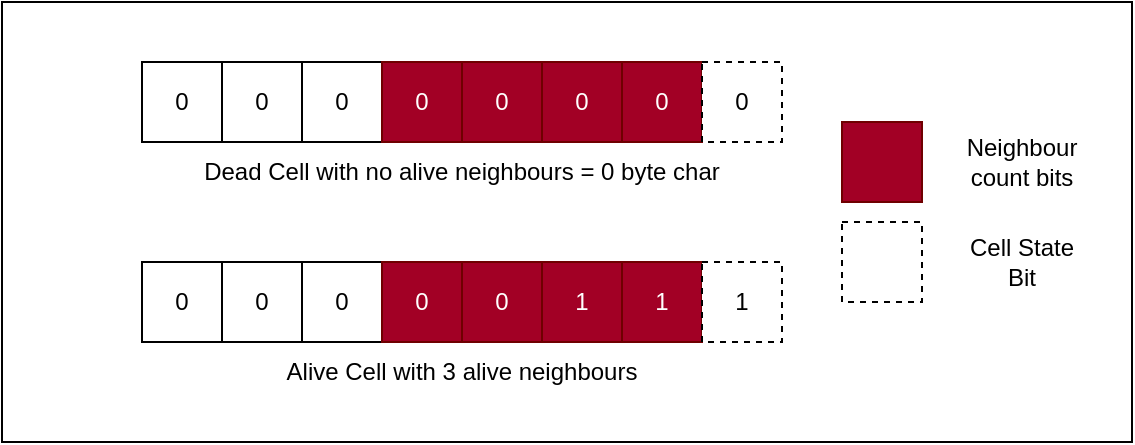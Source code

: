 <mxfile>
    <diagram id="QC9lww7xjcVp7jGjiyGN" name="cell-state">
        <mxGraphModel dx="610" dy="756" grid="1" gridSize="10" guides="1" tooltips="1" connect="1" arrows="1" fold="1" page="1" pageScale="1" pageWidth="850" pageHeight="1100" math="0" shadow="0">
            <root>
                <mxCell id="0"/>
                <mxCell id="1" parent="0"/>
                <mxCell id="20" value="" style="rounded=0;whiteSpace=wrap;html=1;" parent="1" vertex="1">
                    <mxGeometry x="10" y="250" width="565" height="220" as="geometry"/>
                </mxCell>
                <mxCell id="2" value="" style="rounded=0;whiteSpace=wrap;html=1;" parent="1" vertex="1">
                    <mxGeometry x="80" y="280" width="280" height="40" as="geometry"/>
                </mxCell>
                <mxCell id="3" value="0" style="rounded=0;whiteSpace=wrap;html=1;" parent="1" vertex="1">
                    <mxGeometry x="80" y="280" width="40" height="40" as="geometry"/>
                </mxCell>
                <mxCell id="4" value="0" style="rounded=0;whiteSpace=wrap;html=1;" parent="1" vertex="1">
                    <mxGeometry x="120" y="280" width="40" height="40" as="geometry"/>
                </mxCell>
                <mxCell id="5" value="0" style="rounded=0;whiteSpace=wrap;html=1;" parent="1" vertex="1">
                    <mxGeometry x="160" y="280" width="40" height="40" as="geometry"/>
                </mxCell>
                <mxCell id="6" value="0" style="rounded=0;whiteSpace=wrap;html=1;fillColor=#a20025;fontColor=#ffffff;strokeColor=#6F0000;" parent="1" vertex="1">
                    <mxGeometry x="200" y="280" width="40" height="40" as="geometry"/>
                </mxCell>
                <mxCell id="7" value="0" style="rounded=0;whiteSpace=wrap;html=1;fillColor=#a20025;fontColor=#ffffff;strokeColor=#6F0000;" parent="1" vertex="1">
                    <mxGeometry x="240" y="280" width="40" height="40" as="geometry"/>
                </mxCell>
                <mxCell id="8" value="0" style="rounded=0;whiteSpace=wrap;html=1;fillColor=#a20025;fontColor=#ffffff;strokeColor=#6F0000;" parent="1" vertex="1">
                    <mxGeometry x="280" y="280" width="40" height="40" as="geometry"/>
                </mxCell>
                <mxCell id="9" value="0" style="rounded=0;whiteSpace=wrap;html=1;fillColor=#a20025;fontColor=#ffffff;strokeColor=#6F0000;" parent="1" vertex="1">
                    <mxGeometry x="320" y="280" width="40" height="40" as="geometry"/>
                </mxCell>
                <mxCell id="10" value="0" style="rounded=0;whiteSpace=wrap;html=1;dashed=1;" parent="1" vertex="1">
                    <mxGeometry x="360" y="280" width="40" height="40" as="geometry"/>
                </mxCell>
                <mxCell id="11" value="" style="rounded=0;whiteSpace=wrap;html=1;" parent="1" vertex="1">
                    <mxGeometry x="80" y="380" width="280" height="40" as="geometry"/>
                </mxCell>
                <mxCell id="12" value="0" style="rounded=0;whiteSpace=wrap;html=1;" parent="1" vertex="1">
                    <mxGeometry x="80" y="380" width="40" height="40" as="geometry"/>
                </mxCell>
                <mxCell id="13" value="0" style="rounded=0;whiteSpace=wrap;html=1;" parent="1" vertex="1">
                    <mxGeometry x="120" y="380" width="40" height="40" as="geometry"/>
                </mxCell>
                <mxCell id="14" value="0" style="rounded=0;whiteSpace=wrap;html=1;" parent="1" vertex="1">
                    <mxGeometry x="160" y="380" width="40" height="40" as="geometry"/>
                </mxCell>
                <mxCell id="15" value="0" style="rounded=0;whiteSpace=wrap;html=1;fillColor=#a20025;fontColor=#ffffff;strokeColor=#6F0000;" parent="1" vertex="1">
                    <mxGeometry x="200" y="380" width="40" height="40" as="geometry"/>
                </mxCell>
                <mxCell id="16" value="0" style="rounded=0;whiteSpace=wrap;html=1;fillColor=#a20025;fontColor=#ffffff;strokeColor=#6F0000;" parent="1" vertex="1">
                    <mxGeometry x="240" y="380" width="40" height="40" as="geometry"/>
                </mxCell>
                <mxCell id="17" value="1" style="rounded=0;whiteSpace=wrap;html=1;fillColor=#a20025;fontColor=#ffffff;strokeColor=#6F0000;" parent="1" vertex="1">
                    <mxGeometry x="280" y="380" width="40" height="40" as="geometry"/>
                </mxCell>
                <mxCell id="18" value="1" style="rounded=0;whiteSpace=wrap;html=1;fillColor=#a20025;fontColor=#ffffff;strokeColor=#6F0000;" parent="1" vertex="1">
                    <mxGeometry x="320" y="380" width="40" height="40" as="geometry"/>
                </mxCell>
                <mxCell id="19" value="1" style="rounded=0;whiteSpace=wrap;html=1;dashed=1;" parent="1" vertex="1">
                    <mxGeometry x="360" y="380" width="40" height="40" as="geometry"/>
                </mxCell>
                <mxCell id="21" value="Dead Cell with no alive neighbours = 0 byte char" style="text;html=1;strokeColor=none;fillColor=none;align=center;verticalAlign=middle;whiteSpace=wrap;rounded=0;" parent="1" vertex="1">
                    <mxGeometry x="80" y="320" width="320" height="30" as="geometry"/>
                </mxCell>
                <mxCell id="22" value="Alive Cell with 3 alive neighbours" style="text;html=1;strokeColor=none;fillColor=none;align=center;verticalAlign=middle;whiteSpace=wrap;rounded=0;" parent="1" vertex="1">
                    <mxGeometry x="80" y="420" width="320" height="30" as="geometry"/>
                </mxCell>
                <mxCell id="23" value="" style="rounded=0;whiteSpace=wrap;html=1;fillColor=#a20025;fontColor=#ffffff;strokeColor=#6F0000;" parent="1" vertex="1">
                    <mxGeometry x="430" y="310" width="40" height="40" as="geometry"/>
                </mxCell>
                <mxCell id="24" value="" style="rounded=0;whiteSpace=wrap;html=1;dashed=1;" parent="1" vertex="1">
                    <mxGeometry x="430" y="360" width="40" height="40" as="geometry"/>
                </mxCell>
                <mxCell id="25" value="Cell State Bit" style="text;html=1;strokeColor=none;fillColor=none;align=center;verticalAlign=middle;whiteSpace=wrap;rounded=0;dashed=1;" parent="1" vertex="1">
                    <mxGeometry x="490" y="365" width="60" height="30" as="geometry"/>
                </mxCell>
                <mxCell id="26" value="Neighbour&lt;br&gt;count bits" style="text;html=1;strokeColor=none;fillColor=none;align=center;verticalAlign=middle;whiteSpace=wrap;rounded=0;dashed=1;" parent="1" vertex="1">
                    <mxGeometry x="490" y="315" width="60" height="30" as="geometry"/>
                </mxCell>
            </root>
        </mxGraphModel>
    </diagram>
    <diagram id="Wo22LjBbXNLVE09bHL2u" name="cell-algo">
        <mxGraphModel dx="610" dy="756" grid="1" gridSize="10" guides="1" tooltips="1" connect="1" arrows="1" fold="1" page="1" pageScale="1" pageWidth="850" pageHeight="1100" math="0" shadow="0">
            <root>
                <mxCell id="GTVSB9ejTsbULP6e9UkJ-0"/>
                <mxCell id="GTVSB9ejTsbULP6e9UkJ-1" parent="GTVSB9ejTsbULP6e9UkJ-0"/>
                <mxCell id="GTVSB9ejTsbULP6e9UkJ-3" value="" style="rounded=0;whiteSpace=wrap;html=1;strokeColor=#330000;" parent="GTVSB9ejTsbULP6e9UkJ-1" vertex="1">
                    <mxGeometry x="380" y="310" width="120" height="60" as="geometry"/>
                </mxCell>
                <mxCell id="qXdlxClXSxS6CgZIMa3E-0" value="" style="rounded=0;whiteSpace=wrap;html=1;" parent="GTVSB9ejTsbULP6e9UkJ-1" vertex="1">
                    <mxGeometry x="10" y="250" width="565" height="220" as="geometry"/>
                </mxCell>
                <mxCell id="38ufTXPrUdhDO6YVpo44-9" value="" style="group" parent="GTVSB9ejTsbULP6e9UkJ-1" vertex="1" connectable="0">
                    <mxGeometry x="70" y="300" width="120" height="120" as="geometry"/>
                </mxCell>
                <mxCell id="38ufTXPrUdhDO6YVpo44-0" value="1" style="rounded=0;whiteSpace=wrap;html=1;" parent="38ufTXPrUdhDO6YVpo44-9" vertex="1">
                    <mxGeometry width="40" height="40" as="geometry"/>
                </mxCell>
                <mxCell id="38ufTXPrUdhDO6YVpo44-1" value="2" style="rounded=0;whiteSpace=wrap;html=1;" parent="38ufTXPrUdhDO6YVpo44-9" vertex="1">
                    <mxGeometry x="40" width="40" height="40" as="geometry"/>
                </mxCell>
                <mxCell id="38ufTXPrUdhDO6YVpo44-2" value="3" style="rounded=0;whiteSpace=wrap;html=1;" parent="38ufTXPrUdhDO6YVpo44-9" vertex="1">
                    <mxGeometry x="80" width="40" height="40" as="geometry"/>
                </mxCell>
                <mxCell id="38ufTXPrUdhDO6YVpo44-3" value="4" style="rounded=0;whiteSpace=wrap;html=1;" parent="38ufTXPrUdhDO6YVpo44-9" vertex="1">
                    <mxGeometry y="40" width="40" height="40" as="geometry"/>
                </mxCell>
                <mxCell id="38ufTXPrUdhDO6YVpo44-4" value="5" style="rounded=0;whiteSpace=wrap;html=1;" parent="38ufTXPrUdhDO6YVpo44-9" vertex="1">
                    <mxGeometry x="80" y="40" width="40" height="40" as="geometry"/>
                </mxCell>
                <mxCell id="38ufTXPrUdhDO6YVpo44-5" value="6" style="rounded=0;whiteSpace=wrap;html=1;" parent="38ufTXPrUdhDO6YVpo44-9" vertex="1">
                    <mxGeometry y="80" width="40" height="40" as="geometry"/>
                </mxCell>
                <mxCell id="38ufTXPrUdhDO6YVpo44-6" value="0" style="rounded=0;whiteSpace=wrap;html=1;fillColor=#a20025;fontColor=#ffffff;strokeColor=#6F0000;" parent="38ufTXPrUdhDO6YVpo44-9" vertex="1">
                    <mxGeometry x="40" y="40" width="40" height="40" as="geometry"/>
                </mxCell>
                <mxCell id="38ufTXPrUdhDO6YVpo44-7" value="7" style="rounded=0;whiteSpace=wrap;html=1;" parent="38ufTXPrUdhDO6YVpo44-9" vertex="1">
                    <mxGeometry x="40" y="80" width="40" height="40" as="geometry"/>
                </mxCell>
                <mxCell id="38ufTXPrUdhDO6YVpo44-8" value="8" style="rounded=0;whiteSpace=wrap;html=1;" parent="38ufTXPrUdhDO6YVpo44-9" vertex="1">
                    <mxGeometry x="80" y="80" width="40" height="40" as="geometry"/>
                </mxCell>
                <mxCell id="38ufTXPrUdhDO6YVpo44-10" value="0" style="rounded=0;whiteSpace=wrap;html=1;fillColor=#a20025;fontColor=#ffffff;strokeColor=#6F0000;" parent="GTVSB9ejTsbULP6e9UkJ-1" vertex="1">
                    <mxGeometry x="240" y="300" width="40" height="40" as="geometry"/>
                </mxCell>
                <mxCell id="38ufTXPrUdhDO6YVpo44-11" value="1" style="rounded=0;whiteSpace=wrap;html=1;" parent="GTVSB9ejTsbULP6e9UkJ-1" vertex="1">
                    <mxGeometry x="240" y="375" width="40" height="40" as="geometry"/>
                </mxCell>
                <mxCell id="38ufTXPrUdhDO6YVpo44-12" value="Selected cell which gets its state maniupulated algorithm&amp;nbsp;" style="text;html=1;strokeColor=none;fillColor=none;align=left;verticalAlign=middle;whiteSpace=wrap;rounded=0;" parent="GTVSB9ejTsbULP6e9UkJ-1" vertex="1">
                    <mxGeometry x="300" y="300" width="290" height="30" as="geometry"/>
                </mxCell>
                <mxCell id="38ufTXPrUdhDO6YVpo44-13" value="Neighbouring cells which get their alive neighbour count incremented/decremented" style="text;html=1;strokeColor=none;fillColor=none;align=left;verticalAlign=middle;whiteSpace=wrap;rounded=0;" parent="GTVSB9ejTsbULP6e9UkJ-1" vertex="1">
                    <mxGeometry x="300" y="385" width="250" height="30" as="geometry"/>
                </mxCell>
            </root>
        </mxGraphModel>
    </diagram>
</mxfile>